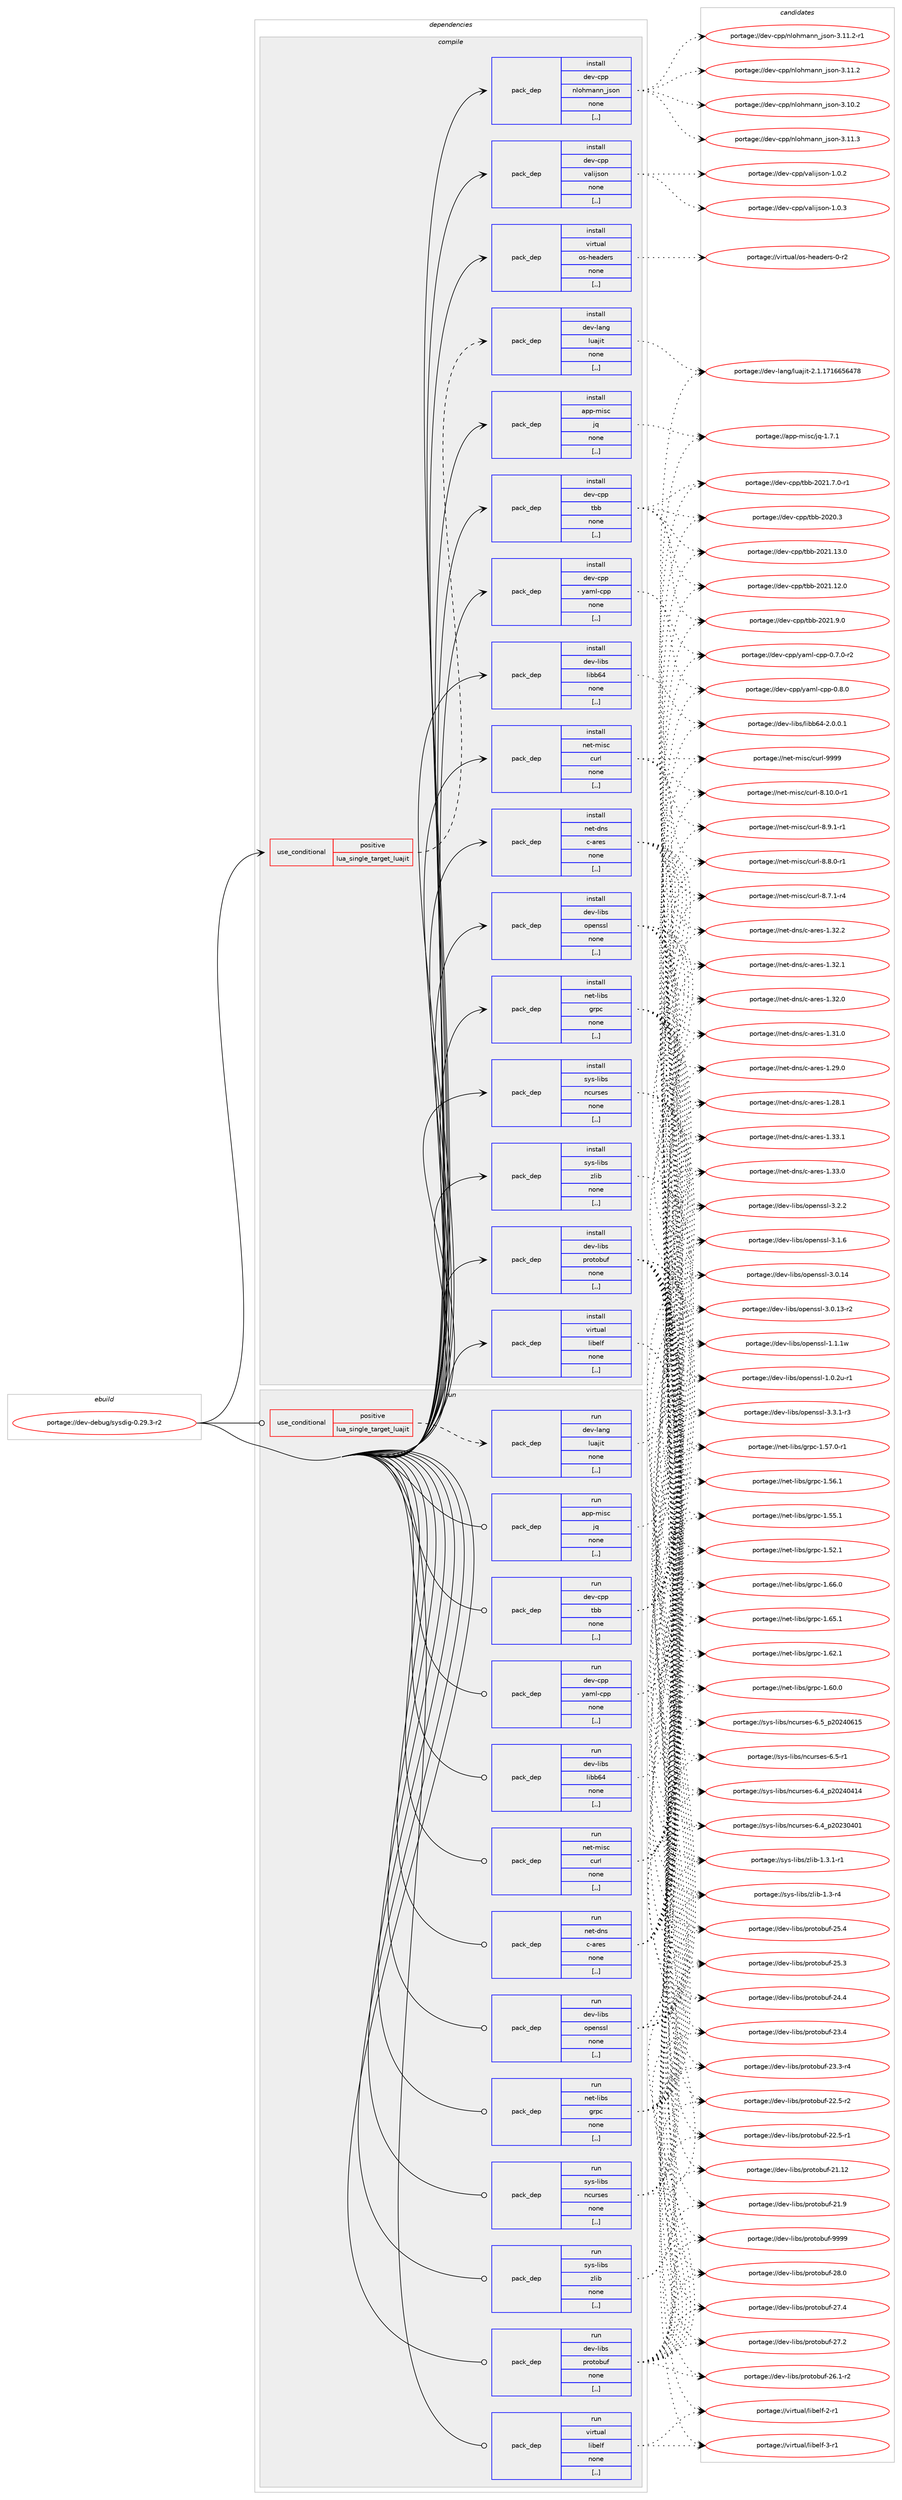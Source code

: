 digraph prolog {

# *************
# Graph options
# *************

newrank=true;
concentrate=true;
compound=true;
graph [rankdir=LR,fontname=Helvetica,fontsize=10,ranksep=1.5];#, ranksep=2.5, nodesep=0.2];
edge  [arrowhead=vee];
node  [fontname=Helvetica,fontsize=10];

# **********
# The ebuild
# **********

subgraph cluster_leftcol {
color=gray;
label=<<i>ebuild</i>>;
id [label="portage://dev-debug/sysdig-0.29.3-r2", color=red, width=4, href="../dev-debug/sysdig-0.29.3-r2.svg"];
}

# ****************
# The dependencies
# ****************

subgraph cluster_midcol {
color=gray;
label=<<i>dependencies</i>>;
subgraph cluster_compile {
fillcolor="#eeeeee";
style=filled;
label=<<i>compile</i>>;
subgraph cond149457 {
dependency566791 [label=<<TABLE BORDER="0" CELLBORDER="1" CELLSPACING="0" CELLPADDING="4"><TR><TD ROWSPAN="3" CELLPADDING="10">use_conditional</TD></TR><TR><TD>positive</TD></TR><TR><TD>lua_single_target_luajit</TD></TR></TABLE>>, shape=none, color=red];
subgraph pack412785 {
dependency566792 [label=<<TABLE BORDER="0" CELLBORDER="1" CELLSPACING="0" CELLPADDING="4" WIDTH="220"><TR><TD ROWSPAN="6" CELLPADDING="30">pack_dep</TD></TR><TR><TD WIDTH="110">install</TD></TR><TR><TD>dev-lang</TD></TR><TR><TD>luajit</TD></TR><TR><TD>none</TD></TR><TR><TD>[,,]</TD></TR></TABLE>>, shape=none, color=blue];
}
dependency566791:e -> dependency566792:w [weight=20,style="dashed",arrowhead="vee"];
}
id:e -> dependency566791:w [weight=20,style="solid",arrowhead="vee"];
subgraph pack412786 {
dependency566793 [label=<<TABLE BORDER="0" CELLBORDER="1" CELLSPACING="0" CELLPADDING="4" WIDTH="220"><TR><TD ROWSPAN="6" CELLPADDING="30">pack_dep</TD></TR><TR><TD WIDTH="110">install</TD></TR><TR><TD>app-misc</TD></TR><TR><TD>jq</TD></TR><TR><TD>none</TD></TR><TR><TD>[,,]</TD></TR></TABLE>>, shape=none, color=blue];
}
id:e -> dependency566793:w [weight=20,style="solid",arrowhead="vee"];
subgraph pack412787 {
dependency566794 [label=<<TABLE BORDER="0" CELLBORDER="1" CELLSPACING="0" CELLPADDING="4" WIDTH="220"><TR><TD ROWSPAN="6" CELLPADDING="30">pack_dep</TD></TR><TR><TD WIDTH="110">install</TD></TR><TR><TD>dev-cpp</TD></TR><TR><TD>nlohmann_json</TD></TR><TR><TD>none</TD></TR><TR><TD>[,,]</TD></TR></TABLE>>, shape=none, color=blue];
}
id:e -> dependency566794:w [weight=20,style="solid",arrowhead="vee"];
subgraph pack412788 {
dependency566795 [label=<<TABLE BORDER="0" CELLBORDER="1" CELLSPACING="0" CELLPADDING="4" WIDTH="220"><TR><TD ROWSPAN="6" CELLPADDING="30">pack_dep</TD></TR><TR><TD WIDTH="110">install</TD></TR><TR><TD>dev-cpp</TD></TR><TR><TD>tbb</TD></TR><TR><TD>none</TD></TR><TR><TD>[,,]</TD></TR></TABLE>>, shape=none, color=blue];
}
id:e -> dependency566795:w [weight=20,style="solid",arrowhead="vee"];
subgraph pack412789 {
dependency566796 [label=<<TABLE BORDER="0" CELLBORDER="1" CELLSPACING="0" CELLPADDING="4" WIDTH="220"><TR><TD ROWSPAN="6" CELLPADDING="30">pack_dep</TD></TR><TR><TD WIDTH="110">install</TD></TR><TR><TD>dev-cpp</TD></TR><TR><TD>valijson</TD></TR><TR><TD>none</TD></TR><TR><TD>[,,]</TD></TR></TABLE>>, shape=none, color=blue];
}
id:e -> dependency566796:w [weight=20,style="solid",arrowhead="vee"];
subgraph pack412790 {
dependency566797 [label=<<TABLE BORDER="0" CELLBORDER="1" CELLSPACING="0" CELLPADDING="4" WIDTH="220"><TR><TD ROWSPAN="6" CELLPADDING="30">pack_dep</TD></TR><TR><TD WIDTH="110">install</TD></TR><TR><TD>dev-cpp</TD></TR><TR><TD>yaml-cpp</TD></TR><TR><TD>none</TD></TR><TR><TD>[,,]</TD></TR></TABLE>>, shape=none, color=blue];
}
id:e -> dependency566797:w [weight=20,style="solid",arrowhead="vee"];
subgraph pack412791 {
dependency566798 [label=<<TABLE BORDER="0" CELLBORDER="1" CELLSPACING="0" CELLPADDING="4" WIDTH="220"><TR><TD ROWSPAN="6" CELLPADDING="30">pack_dep</TD></TR><TR><TD WIDTH="110">install</TD></TR><TR><TD>dev-libs</TD></TR><TR><TD>libb64</TD></TR><TR><TD>none</TD></TR><TR><TD>[,,]</TD></TR></TABLE>>, shape=none, color=blue];
}
id:e -> dependency566798:w [weight=20,style="solid",arrowhead="vee"];
subgraph pack412792 {
dependency566799 [label=<<TABLE BORDER="0" CELLBORDER="1" CELLSPACING="0" CELLPADDING="4" WIDTH="220"><TR><TD ROWSPAN="6" CELLPADDING="30">pack_dep</TD></TR><TR><TD WIDTH="110">install</TD></TR><TR><TD>dev-libs</TD></TR><TR><TD>openssl</TD></TR><TR><TD>none</TD></TR><TR><TD>[,,]</TD></TR></TABLE>>, shape=none, color=blue];
}
id:e -> dependency566799:w [weight=20,style="solid",arrowhead="vee"];
subgraph pack412793 {
dependency566800 [label=<<TABLE BORDER="0" CELLBORDER="1" CELLSPACING="0" CELLPADDING="4" WIDTH="220"><TR><TD ROWSPAN="6" CELLPADDING="30">pack_dep</TD></TR><TR><TD WIDTH="110">install</TD></TR><TR><TD>dev-libs</TD></TR><TR><TD>protobuf</TD></TR><TR><TD>none</TD></TR><TR><TD>[,,]</TD></TR></TABLE>>, shape=none, color=blue];
}
id:e -> dependency566800:w [weight=20,style="solid",arrowhead="vee"];
subgraph pack412794 {
dependency566801 [label=<<TABLE BORDER="0" CELLBORDER="1" CELLSPACING="0" CELLPADDING="4" WIDTH="220"><TR><TD ROWSPAN="6" CELLPADDING="30">pack_dep</TD></TR><TR><TD WIDTH="110">install</TD></TR><TR><TD>net-dns</TD></TR><TR><TD>c-ares</TD></TR><TR><TD>none</TD></TR><TR><TD>[,,]</TD></TR></TABLE>>, shape=none, color=blue];
}
id:e -> dependency566801:w [weight=20,style="solid",arrowhead="vee"];
subgraph pack412795 {
dependency566802 [label=<<TABLE BORDER="0" CELLBORDER="1" CELLSPACING="0" CELLPADDING="4" WIDTH="220"><TR><TD ROWSPAN="6" CELLPADDING="30">pack_dep</TD></TR><TR><TD WIDTH="110">install</TD></TR><TR><TD>net-libs</TD></TR><TR><TD>grpc</TD></TR><TR><TD>none</TD></TR><TR><TD>[,,]</TD></TR></TABLE>>, shape=none, color=blue];
}
id:e -> dependency566802:w [weight=20,style="solid",arrowhead="vee"];
subgraph pack412796 {
dependency566803 [label=<<TABLE BORDER="0" CELLBORDER="1" CELLSPACING="0" CELLPADDING="4" WIDTH="220"><TR><TD ROWSPAN="6" CELLPADDING="30">pack_dep</TD></TR><TR><TD WIDTH="110">install</TD></TR><TR><TD>net-misc</TD></TR><TR><TD>curl</TD></TR><TR><TD>none</TD></TR><TR><TD>[,,]</TD></TR></TABLE>>, shape=none, color=blue];
}
id:e -> dependency566803:w [weight=20,style="solid",arrowhead="vee"];
subgraph pack412797 {
dependency566804 [label=<<TABLE BORDER="0" CELLBORDER="1" CELLSPACING="0" CELLPADDING="4" WIDTH="220"><TR><TD ROWSPAN="6" CELLPADDING="30">pack_dep</TD></TR><TR><TD WIDTH="110">install</TD></TR><TR><TD>sys-libs</TD></TR><TR><TD>ncurses</TD></TR><TR><TD>none</TD></TR><TR><TD>[,,]</TD></TR></TABLE>>, shape=none, color=blue];
}
id:e -> dependency566804:w [weight=20,style="solid",arrowhead="vee"];
subgraph pack412798 {
dependency566805 [label=<<TABLE BORDER="0" CELLBORDER="1" CELLSPACING="0" CELLPADDING="4" WIDTH="220"><TR><TD ROWSPAN="6" CELLPADDING="30">pack_dep</TD></TR><TR><TD WIDTH="110">install</TD></TR><TR><TD>sys-libs</TD></TR><TR><TD>zlib</TD></TR><TR><TD>none</TD></TR><TR><TD>[,,]</TD></TR></TABLE>>, shape=none, color=blue];
}
id:e -> dependency566805:w [weight=20,style="solid",arrowhead="vee"];
subgraph pack412799 {
dependency566806 [label=<<TABLE BORDER="0" CELLBORDER="1" CELLSPACING="0" CELLPADDING="4" WIDTH="220"><TR><TD ROWSPAN="6" CELLPADDING="30">pack_dep</TD></TR><TR><TD WIDTH="110">install</TD></TR><TR><TD>virtual</TD></TR><TR><TD>libelf</TD></TR><TR><TD>none</TD></TR><TR><TD>[,,]</TD></TR></TABLE>>, shape=none, color=blue];
}
id:e -> dependency566806:w [weight=20,style="solid",arrowhead="vee"];
subgraph pack412800 {
dependency566807 [label=<<TABLE BORDER="0" CELLBORDER="1" CELLSPACING="0" CELLPADDING="4" WIDTH="220"><TR><TD ROWSPAN="6" CELLPADDING="30">pack_dep</TD></TR><TR><TD WIDTH="110">install</TD></TR><TR><TD>virtual</TD></TR><TR><TD>os-headers</TD></TR><TR><TD>none</TD></TR><TR><TD>[,,]</TD></TR></TABLE>>, shape=none, color=blue];
}
id:e -> dependency566807:w [weight=20,style="solid",arrowhead="vee"];
}
subgraph cluster_compileandrun {
fillcolor="#eeeeee";
style=filled;
label=<<i>compile and run</i>>;
}
subgraph cluster_run {
fillcolor="#eeeeee";
style=filled;
label=<<i>run</i>>;
subgraph cond149458 {
dependency566808 [label=<<TABLE BORDER="0" CELLBORDER="1" CELLSPACING="0" CELLPADDING="4"><TR><TD ROWSPAN="3" CELLPADDING="10">use_conditional</TD></TR><TR><TD>positive</TD></TR><TR><TD>lua_single_target_luajit</TD></TR></TABLE>>, shape=none, color=red];
subgraph pack412801 {
dependency566809 [label=<<TABLE BORDER="0" CELLBORDER="1" CELLSPACING="0" CELLPADDING="4" WIDTH="220"><TR><TD ROWSPAN="6" CELLPADDING="30">pack_dep</TD></TR><TR><TD WIDTH="110">run</TD></TR><TR><TD>dev-lang</TD></TR><TR><TD>luajit</TD></TR><TR><TD>none</TD></TR><TR><TD>[,,]</TD></TR></TABLE>>, shape=none, color=blue];
}
dependency566808:e -> dependency566809:w [weight=20,style="dashed",arrowhead="vee"];
}
id:e -> dependency566808:w [weight=20,style="solid",arrowhead="odot"];
subgraph pack412802 {
dependency566810 [label=<<TABLE BORDER="0" CELLBORDER="1" CELLSPACING="0" CELLPADDING="4" WIDTH="220"><TR><TD ROWSPAN="6" CELLPADDING="30">pack_dep</TD></TR><TR><TD WIDTH="110">run</TD></TR><TR><TD>app-misc</TD></TR><TR><TD>jq</TD></TR><TR><TD>none</TD></TR><TR><TD>[,,]</TD></TR></TABLE>>, shape=none, color=blue];
}
id:e -> dependency566810:w [weight=20,style="solid",arrowhead="odot"];
subgraph pack412803 {
dependency566811 [label=<<TABLE BORDER="0" CELLBORDER="1" CELLSPACING="0" CELLPADDING="4" WIDTH="220"><TR><TD ROWSPAN="6" CELLPADDING="30">pack_dep</TD></TR><TR><TD WIDTH="110">run</TD></TR><TR><TD>dev-cpp</TD></TR><TR><TD>tbb</TD></TR><TR><TD>none</TD></TR><TR><TD>[,,]</TD></TR></TABLE>>, shape=none, color=blue];
}
id:e -> dependency566811:w [weight=20,style="solid",arrowhead="odot"];
subgraph pack412804 {
dependency566812 [label=<<TABLE BORDER="0" CELLBORDER="1" CELLSPACING="0" CELLPADDING="4" WIDTH="220"><TR><TD ROWSPAN="6" CELLPADDING="30">pack_dep</TD></TR><TR><TD WIDTH="110">run</TD></TR><TR><TD>dev-cpp</TD></TR><TR><TD>yaml-cpp</TD></TR><TR><TD>none</TD></TR><TR><TD>[,,]</TD></TR></TABLE>>, shape=none, color=blue];
}
id:e -> dependency566812:w [weight=20,style="solid",arrowhead="odot"];
subgraph pack412805 {
dependency566813 [label=<<TABLE BORDER="0" CELLBORDER="1" CELLSPACING="0" CELLPADDING="4" WIDTH="220"><TR><TD ROWSPAN="6" CELLPADDING="30">pack_dep</TD></TR><TR><TD WIDTH="110">run</TD></TR><TR><TD>dev-libs</TD></TR><TR><TD>libb64</TD></TR><TR><TD>none</TD></TR><TR><TD>[,,]</TD></TR></TABLE>>, shape=none, color=blue];
}
id:e -> dependency566813:w [weight=20,style="solid",arrowhead="odot"];
subgraph pack412806 {
dependency566814 [label=<<TABLE BORDER="0" CELLBORDER="1" CELLSPACING="0" CELLPADDING="4" WIDTH="220"><TR><TD ROWSPAN="6" CELLPADDING="30">pack_dep</TD></TR><TR><TD WIDTH="110">run</TD></TR><TR><TD>dev-libs</TD></TR><TR><TD>openssl</TD></TR><TR><TD>none</TD></TR><TR><TD>[,,]</TD></TR></TABLE>>, shape=none, color=blue];
}
id:e -> dependency566814:w [weight=20,style="solid",arrowhead="odot"];
subgraph pack412807 {
dependency566815 [label=<<TABLE BORDER="0" CELLBORDER="1" CELLSPACING="0" CELLPADDING="4" WIDTH="220"><TR><TD ROWSPAN="6" CELLPADDING="30">pack_dep</TD></TR><TR><TD WIDTH="110">run</TD></TR><TR><TD>dev-libs</TD></TR><TR><TD>protobuf</TD></TR><TR><TD>none</TD></TR><TR><TD>[,,]</TD></TR></TABLE>>, shape=none, color=blue];
}
id:e -> dependency566815:w [weight=20,style="solid",arrowhead="odot"];
subgraph pack412808 {
dependency566816 [label=<<TABLE BORDER="0" CELLBORDER="1" CELLSPACING="0" CELLPADDING="4" WIDTH="220"><TR><TD ROWSPAN="6" CELLPADDING="30">pack_dep</TD></TR><TR><TD WIDTH="110">run</TD></TR><TR><TD>net-dns</TD></TR><TR><TD>c-ares</TD></TR><TR><TD>none</TD></TR><TR><TD>[,,]</TD></TR></TABLE>>, shape=none, color=blue];
}
id:e -> dependency566816:w [weight=20,style="solid",arrowhead="odot"];
subgraph pack412809 {
dependency566817 [label=<<TABLE BORDER="0" CELLBORDER="1" CELLSPACING="0" CELLPADDING="4" WIDTH="220"><TR><TD ROWSPAN="6" CELLPADDING="30">pack_dep</TD></TR><TR><TD WIDTH="110">run</TD></TR><TR><TD>net-libs</TD></TR><TR><TD>grpc</TD></TR><TR><TD>none</TD></TR><TR><TD>[,,]</TD></TR></TABLE>>, shape=none, color=blue];
}
id:e -> dependency566817:w [weight=20,style="solid",arrowhead="odot"];
subgraph pack412810 {
dependency566818 [label=<<TABLE BORDER="0" CELLBORDER="1" CELLSPACING="0" CELLPADDING="4" WIDTH="220"><TR><TD ROWSPAN="6" CELLPADDING="30">pack_dep</TD></TR><TR><TD WIDTH="110">run</TD></TR><TR><TD>net-misc</TD></TR><TR><TD>curl</TD></TR><TR><TD>none</TD></TR><TR><TD>[,,]</TD></TR></TABLE>>, shape=none, color=blue];
}
id:e -> dependency566818:w [weight=20,style="solid",arrowhead="odot"];
subgraph pack412811 {
dependency566819 [label=<<TABLE BORDER="0" CELLBORDER="1" CELLSPACING="0" CELLPADDING="4" WIDTH="220"><TR><TD ROWSPAN="6" CELLPADDING="30">pack_dep</TD></TR><TR><TD WIDTH="110">run</TD></TR><TR><TD>sys-libs</TD></TR><TR><TD>ncurses</TD></TR><TR><TD>none</TD></TR><TR><TD>[,,]</TD></TR></TABLE>>, shape=none, color=blue];
}
id:e -> dependency566819:w [weight=20,style="solid",arrowhead="odot"];
subgraph pack412812 {
dependency566820 [label=<<TABLE BORDER="0" CELLBORDER="1" CELLSPACING="0" CELLPADDING="4" WIDTH="220"><TR><TD ROWSPAN="6" CELLPADDING="30">pack_dep</TD></TR><TR><TD WIDTH="110">run</TD></TR><TR><TD>sys-libs</TD></TR><TR><TD>zlib</TD></TR><TR><TD>none</TD></TR><TR><TD>[,,]</TD></TR></TABLE>>, shape=none, color=blue];
}
id:e -> dependency566820:w [weight=20,style="solid",arrowhead="odot"];
subgraph pack412813 {
dependency566821 [label=<<TABLE BORDER="0" CELLBORDER="1" CELLSPACING="0" CELLPADDING="4" WIDTH="220"><TR><TD ROWSPAN="6" CELLPADDING="30">pack_dep</TD></TR><TR><TD WIDTH="110">run</TD></TR><TR><TD>virtual</TD></TR><TR><TD>libelf</TD></TR><TR><TD>none</TD></TR><TR><TD>[,,]</TD></TR></TABLE>>, shape=none, color=blue];
}
id:e -> dependency566821:w [weight=20,style="solid",arrowhead="odot"];
}
}

# **************
# The candidates
# **************

subgraph cluster_choices {
rank=same;
color=gray;
label=<<i>candidates</i>>;

subgraph choice412785 {
color=black;
nodesep=1;
choice10010111845108971101034710811797106105116455046494649554954545354525556 [label="portage://dev-lang/luajit-2.1.1716656478", color=red, width=4,href="../dev-lang/luajit-2.1.1716656478.svg"];
dependency566792:e -> choice10010111845108971101034710811797106105116455046494649554954545354525556:w [style=dotted,weight="100"];
}
subgraph choice412786 {
color=black;
nodesep=1;
choice97112112451091051159947106113454946554649 [label="portage://app-misc/jq-1.7.1", color=red, width=4,href="../app-misc/jq-1.7.1.svg"];
dependency566793:e -> choice97112112451091051159947106113454946554649:w [style=dotted,weight="100"];
}
subgraph choice412787 {
color=black;
nodesep=1;
choice100101118459911211247110108111104109971101109510611511111045514649494651 [label="portage://dev-cpp/nlohmann_json-3.11.3", color=red, width=4,href="../dev-cpp/nlohmann_json-3.11.3.svg"];
choice1001011184599112112471101081111041099711011095106115111110455146494946504511449 [label="portage://dev-cpp/nlohmann_json-3.11.2-r1", color=red, width=4,href="../dev-cpp/nlohmann_json-3.11.2-r1.svg"];
choice100101118459911211247110108111104109971101109510611511111045514649494650 [label="portage://dev-cpp/nlohmann_json-3.11.2", color=red, width=4,href="../dev-cpp/nlohmann_json-3.11.2.svg"];
choice100101118459911211247110108111104109971101109510611511111045514649484650 [label="portage://dev-cpp/nlohmann_json-3.10.2", color=red, width=4,href="../dev-cpp/nlohmann_json-3.10.2.svg"];
dependency566794:e -> choice100101118459911211247110108111104109971101109510611511111045514649494651:w [style=dotted,weight="100"];
dependency566794:e -> choice1001011184599112112471101081111041099711011095106115111110455146494946504511449:w [style=dotted,weight="100"];
dependency566794:e -> choice100101118459911211247110108111104109971101109510611511111045514649494650:w [style=dotted,weight="100"];
dependency566794:e -> choice100101118459911211247110108111104109971101109510611511111045514649484650:w [style=dotted,weight="100"];
}
subgraph choice412788 {
color=black;
nodesep=1;
choice100101118459911211247116989845504850494649514648 [label="portage://dev-cpp/tbb-2021.13.0", color=red, width=4,href="../dev-cpp/tbb-2021.13.0.svg"];
choice100101118459911211247116989845504850494649504648 [label="portage://dev-cpp/tbb-2021.12.0", color=red, width=4,href="../dev-cpp/tbb-2021.12.0.svg"];
choice1001011184599112112471169898455048504946574648 [label="portage://dev-cpp/tbb-2021.9.0", color=red, width=4,href="../dev-cpp/tbb-2021.9.0.svg"];
choice10010111845991121124711698984550485049465546484511449 [label="portage://dev-cpp/tbb-2021.7.0-r1", color=red, width=4,href="../dev-cpp/tbb-2021.7.0-r1.svg"];
choice100101118459911211247116989845504850484651 [label="portage://dev-cpp/tbb-2020.3", color=red, width=4,href="../dev-cpp/tbb-2020.3.svg"];
dependency566795:e -> choice100101118459911211247116989845504850494649514648:w [style=dotted,weight="100"];
dependency566795:e -> choice100101118459911211247116989845504850494649504648:w [style=dotted,weight="100"];
dependency566795:e -> choice1001011184599112112471169898455048504946574648:w [style=dotted,weight="100"];
dependency566795:e -> choice10010111845991121124711698984550485049465546484511449:w [style=dotted,weight="100"];
dependency566795:e -> choice100101118459911211247116989845504850484651:w [style=dotted,weight="100"];
}
subgraph choice412789 {
color=black;
nodesep=1;
choice10010111845991121124711897108105106115111110454946484651 [label="portage://dev-cpp/valijson-1.0.3", color=red, width=4,href="../dev-cpp/valijson-1.0.3.svg"];
choice10010111845991121124711897108105106115111110454946484650 [label="portage://dev-cpp/valijson-1.0.2", color=red, width=4,href="../dev-cpp/valijson-1.0.2.svg"];
dependency566796:e -> choice10010111845991121124711897108105106115111110454946484651:w [style=dotted,weight="100"];
dependency566796:e -> choice10010111845991121124711897108105106115111110454946484650:w [style=dotted,weight="100"];
}
subgraph choice412790 {
color=black;
nodesep=1;
choice100101118459911211247121971091084599112112454846564648 [label="portage://dev-cpp/yaml-cpp-0.8.0", color=red, width=4,href="../dev-cpp/yaml-cpp-0.8.0.svg"];
choice1001011184599112112471219710910845991121124548465546484511450 [label="portage://dev-cpp/yaml-cpp-0.7.0-r2", color=red, width=4,href="../dev-cpp/yaml-cpp-0.7.0-r2.svg"];
dependency566797:e -> choice100101118459911211247121971091084599112112454846564648:w [style=dotted,weight="100"];
dependency566797:e -> choice1001011184599112112471219710910845991121124548465546484511450:w [style=dotted,weight="100"];
}
subgraph choice412791 {
color=black;
nodesep=1;
choice100101118451081059811547108105989854524550464846484649 [label="portage://dev-libs/libb64-2.0.0.1", color=red, width=4,href="../dev-libs/libb64-2.0.0.1.svg"];
dependency566798:e -> choice100101118451081059811547108105989854524550464846484649:w [style=dotted,weight="100"];
}
subgraph choice412792 {
color=black;
nodesep=1;
choice1001011184510810598115471111121011101151151084551465146494511451 [label="portage://dev-libs/openssl-3.3.1-r3", color=red, width=4,href="../dev-libs/openssl-3.3.1-r3.svg"];
choice100101118451081059811547111112101110115115108455146504650 [label="portage://dev-libs/openssl-3.2.2", color=red, width=4,href="../dev-libs/openssl-3.2.2.svg"];
choice100101118451081059811547111112101110115115108455146494654 [label="portage://dev-libs/openssl-3.1.6", color=red, width=4,href="../dev-libs/openssl-3.1.6.svg"];
choice10010111845108105981154711111210111011511510845514648464952 [label="portage://dev-libs/openssl-3.0.14", color=red, width=4,href="../dev-libs/openssl-3.0.14.svg"];
choice100101118451081059811547111112101110115115108455146484649514511450 [label="portage://dev-libs/openssl-3.0.13-r2", color=red, width=4,href="../dev-libs/openssl-3.0.13-r2.svg"];
choice100101118451081059811547111112101110115115108454946494649119 [label="portage://dev-libs/openssl-1.1.1w", color=red, width=4,href="../dev-libs/openssl-1.1.1w.svg"];
choice1001011184510810598115471111121011101151151084549464846501174511449 [label="portage://dev-libs/openssl-1.0.2u-r1", color=red, width=4,href="../dev-libs/openssl-1.0.2u-r1.svg"];
dependency566799:e -> choice1001011184510810598115471111121011101151151084551465146494511451:w [style=dotted,weight="100"];
dependency566799:e -> choice100101118451081059811547111112101110115115108455146504650:w [style=dotted,weight="100"];
dependency566799:e -> choice100101118451081059811547111112101110115115108455146494654:w [style=dotted,weight="100"];
dependency566799:e -> choice10010111845108105981154711111210111011511510845514648464952:w [style=dotted,weight="100"];
dependency566799:e -> choice100101118451081059811547111112101110115115108455146484649514511450:w [style=dotted,weight="100"];
dependency566799:e -> choice100101118451081059811547111112101110115115108454946494649119:w [style=dotted,weight="100"];
dependency566799:e -> choice1001011184510810598115471111121011101151151084549464846501174511449:w [style=dotted,weight="100"];
}
subgraph choice412793 {
color=black;
nodesep=1;
choice100101118451081059811547112114111116111981171024557575757 [label="portage://dev-libs/protobuf-9999", color=red, width=4,href="../dev-libs/protobuf-9999.svg"];
choice100101118451081059811547112114111116111981171024550564648 [label="portage://dev-libs/protobuf-28.0", color=red, width=4,href="../dev-libs/protobuf-28.0.svg"];
choice100101118451081059811547112114111116111981171024550554652 [label="portage://dev-libs/protobuf-27.4", color=red, width=4,href="../dev-libs/protobuf-27.4.svg"];
choice100101118451081059811547112114111116111981171024550554650 [label="portage://dev-libs/protobuf-27.2", color=red, width=4,href="../dev-libs/protobuf-27.2.svg"];
choice1001011184510810598115471121141111161119811710245505446494511450 [label="portage://dev-libs/protobuf-26.1-r2", color=red, width=4,href="../dev-libs/protobuf-26.1-r2.svg"];
choice100101118451081059811547112114111116111981171024550534652 [label="portage://dev-libs/protobuf-25.4", color=red, width=4,href="../dev-libs/protobuf-25.4.svg"];
choice100101118451081059811547112114111116111981171024550534651 [label="portage://dev-libs/protobuf-25.3", color=red, width=4,href="../dev-libs/protobuf-25.3.svg"];
choice100101118451081059811547112114111116111981171024550524652 [label="portage://dev-libs/protobuf-24.4", color=red, width=4,href="../dev-libs/protobuf-24.4.svg"];
choice100101118451081059811547112114111116111981171024550514652 [label="portage://dev-libs/protobuf-23.4", color=red, width=4,href="../dev-libs/protobuf-23.4.svg"];
choice1001011184510810598115471121141111161119811710245505146514511452 [label="portage://dev-libs/protobuf-23.3-r4", color=red, width=4,href="../dev-libs/protobuf-23.3-r4.svg"];
choice1001011184510810598115471121141111161119811710245505046534511450 [label="portage://dev-libs/protobuf-22.5-r2", color=red, width=4,href="../dev-libs/protobuf-22.5-r2.svg"];
choice1001011184510810598115471121141111161119811710245505046534511449 [label="portage://dev-libs/protobuf-22.5-r1", color=red, width=4,href="../dev-libs/protobuf-22.5-r1.svg"];
choice10010111845108105981154711211411111611198117102455049464950 [label="portage://dev-libs/protobuf-21.12", color=red, width=4,href="../dev-libs/protobuf-21.12.svg"];
choice100101118451081059811547112114111116111981171024550494657 [label="portage://dev-libs/protobuf-21.9", color=red, width=4,href="../dev-libs/protobuf-21.9.svg"];
dependency566800:e -> choice100101118451081059811547112114111116111981171024557575757:w [style=dotted,weight="100"];
dependency566800:e -> choice100101118451081059811547112114111116111981171024550564648:w [style=dotted,weight="100"];
dependency566800:e -> choice100101118451081059811547112114111116111981171024550554652:w [style=dotted,weight="100"];
dependency566800:e -> choice100101118451081059811547112114111116111981171024550554650:w [style=dotted,weight="100"];
dependency566800:e -> choice1001011184510810598115471121141111161119811710245505446494511450:w [style=dotted,weight="100"];
dependency566800:e -> choice100101118451081059811547112114111116111981171024550534652:w [style=dotted,weight="100"];
dependency566800:e -> choice100101118451081059811547112114111116111981171024550534651:w [style=dotted,weight="100"];
dependency566800:e -> choice100101118451081059811547112114111116111981171024550524652:w [style=dotted,weight="100"];
dependency566800:e -> choice100101118451081059811547112114111116111981171024550514652:w [style=dotted,weight="100"];
dependency566800:e -> choice1001011184510810598115471121141111161119811710245505146514511452:w [style=dotted,weight="100"];
dependency566800:e -> choice1001011184510810598115471121141111161119811710245505046534511450:w [style=dotted,weight="100"];
dependency566800:e -> choice1001011184510810598115471121141111161119811710245505046534511449:w [style=dotted,weight="100"];
dependency566800:e -> choice10010111845108105981154711211411111611198117102455049464950:w [style=dotted,weight="100"];
dependency566800:e -> choice100101118451081059811547112114111116111981171024550494657:w [style=dotted,weight="100"];
}
subgraph choice412794 {
color=black;
nodesep=1;
choice110101116451001101154799459711410111545494651514649 [label="portage://net-dns/c-ares-1.33.1", color=red, width=4,href="../net-dns/c-ares-1.33.1.svg"];
choice110101116451001101154799459711410111545494651514648 [label="portage://net-dns/c-ares-1.33.0", color=red, width=4,href="../net-dns/c-ares-1.33.0.svg"];
choice110101116451001101154799459711410111545494651504650 [label="portage://net-dns/c-ares-1.32.2", color=red, width=4,href="../net-dns/c-ares-1.32.2.svg"];
choice110101116451001101154799459711410111545494651504649 [label="portage://net-dns/c-ares-1.32.1", color=red, width=4,href="../net-dns/c-ares-1.32.1.svg"];
choice110101116451001101154799459711410111545494651504648 [label="portage://net-dns/c-ares-1.32.0", color=red, width=4,href="../net-dns/c-ares-1.32.0.svg"];
choice110101116451001101154799459711410111545494651494648 [label="portage://net-dns/c-ares-1.31.0", color=red, width=4,href="../net-dns/c-ares-1.31.0.svg"];
choice110101116451001101154799459711410111545494650574648 [label="portage://net-dns/c-ares-1.29.0", color=red, width=4,href="../net-dns/c-ares-1.29.0.svg"];
choice110101116451001101154799459711410111545494650564649 [label="portage://net-dns/c-ares-1.28.1", color=red, width=4,href="../net-dns/c-ares-1.28.1.svg"];
dependency566801:e -> choice110101116451001101154799459711410111545494651514649:w [style=dotted,weight="100"];
dependency566801:e -> choice110101116451001101154799459711410111545494651514648:w [style=dotted,weight="100"];
dependency566801:e -> choice110101116451001101154799459711410111545494651504650:w [style=dotted,weight="100"];
dependency566801:e -> choice110101116451001101154799459711410111545494651504649:w [style=dotted,weight="100"];
dependency566801:e -> choice110101116451001101154799459711410111545494651504648:w [style=dotted,weight="100"];
dependency566801:e -> choice110101116451001101154799459711410111545494651494648:w [style=dotted,weight="100"];
dependency566801:e -> choice110101116451001101154799459711410111545494650574648:w [style=dotted,weight="100"];
dependency566801:e -> choice110101116451001101154799459711410111545494650564649:w [style=dotted,weight="100"];
}
subgraph choice412795 {
color=black;
nodesep=1;
choice1101011164510810598115471031141129945494654544648 [label="portage://net-libs/grpc-1.66.0", color=red, width=4,href="../net-libs/grpc-1.66.0.svg"];
choice1101011164510810598115471031141129945494654534649 [label="portage://net-libs/grpc-1.65.1", color=red, width=4,href="../net-libs/grpc-1.65.1.svg"];
choice1101011164510810598115471031141129945494654504649 [label="portage://net-libs/grpc-1.62.1", color=red, width=4,href="../net-libs/grpc-1.62.1.svg"];
choice1101011164510810598115471031141129945494654484648 [label="portage://net-libs/grpc-1.60.0", color=red, width=4,href="../net-libs/grpc-1.60.0.svg"];
choice11010111645108105981154710311411299454946535546484511449 [label="portage://net-libs/grpc-1.57.0-r1", color=red, width=4,href="../net-libs/grpc-1.57.0-r1.svg"];
choice1101011164510810598115471031141129945494653544649 [label="portage://net-libs/grpc-1.56.1", color=red, width=4,href="../net-libs/grpc-1.56.1.svg"];
choice1101011164510810598115471031141129945494653534649 [label="portage://net-libs/grpc-1.55.1", color=red, width=4,href="../net-libs/grpc-1.55.1.svg"];
choice1101011164510810598115471031141129945494653504649 [label="portage://net-libs/grpc-1.52.1", color=red, width=4,href="../net-libs/grpc-1.52.1.svg"];
dependency566802:e -> choice1101011164510810598115471031141129945494654544648:w [style=dotted,weight="100"];
dependency566802:e -> choice1101011164510810598115471031141129945494654534649:w [style=dotted,weight="100"];
dependency566802:e -> choice1101011164510810598115471031141129945494654504649:w [style=dotted,weight="100"];
dependency566802:e -> choice1101011164510810598115471031141129945494654484648:w [style=dotted,weight="100"];
dependency566802:e -> choice11010111645108105981154710311411299454946535546484511449:w [style=dotted,weight="100"];
dependency566802:e -> choice1101011164510810598115471031141129945494653544649:w [style=dotted,weight="100"];
dependency566802:e -> choice1101011164510810598115471031141129945494653534649:w [style=dotted,weight="100"];
dependency566802:e -> choice1101011164510810598115471031141129945494653504649:w [style=dotted,weight="100"];
}
subgraph choice412796 {
color=black;
nodesep=1;
choice110101116451091051159947991171141084557575757 [label="portage://net-misc/curl-9999", color=red, width=4,href="../net-misc/curl-9999.svg"];
choice11010111645109105115994799117114108455646494846484511449 [label="portage://net-misc/curl-8.10.0-r1", color=red, width=4,href="../net-misc/curl-8.10.0-r1.svg"];
choice110101116451091051159947991171141084556465746494511449 [label="portage://net-misc/curl-8.9.1-r1", color=red, width=4,href="../net-misc/curl-8.9.1-r1.svg"];
choice110101116451091051159947991171141084556465646484511449 [label="portage://net-misc/curl-8.8.0-r1", color=red, width=4,href="../net-misc/curl-8.8.0-r1.svg"];
choice110101116451091051159947991171141084556465546494511452 [label="portage://net-misc/curl-8.7.1-r4", color=red, width=4,href="../net-misc/curl-8.7.1-r4.svg"];
dependency566803:e -> choice110101116451091051159947991171141084557575757:w [style=dotted,weight="100"];
dependency566803:e -> choice11010111645109105115994799117114108455646494846484511449:w [style=dotted,weight="100"];
dependency566803:e -> choice110101116451091051159947991171141084556465746494511449:w [style=dotted,weight="100"];
dependency566803:e -> choice110101116451091051159947991171141084556465646484511449:w [style=dotted,weight="100"];
dependency566803:e -> choice110101116451091051159947991171141084556465546494511452:w [style=dotted,weight="100"];
}
subgraph choice412797 {
color=black;
nodesep=1;
choice1151211154510810598115471109911711411510111545544653951125048505248544953 [label="portage://sys-libs/ncurses-6.5_p20240615", color=red, width=4,href="../sys-libs/ncurses-6.5_p20240615.svg"];
choice11512111545108105981154711099117114115101115455446534511449 [label="portage://sys-libs/ncurses-6.5-r1", color=red, width=4,href="../sys-libs/ncurses-6.5-r1.svg"];
choice1151211154510810598115471109911711411510111545544652951125048505248524952 [label="portage://sys-libs/ncurses-6.4_p20240414", color=red, width=4,href="../sys-libs/ncurses-6.4_p20240414.svg"];
choice1151211154510810598115471109911711411510111545544652951125048505148524849 [label="portage://sys-libs/ncurses-6.4_p20230401", color=red, width=4,href="../sys-libs/ncurses-6.4_p20230401.svg"];
dependency566804:e -> choice1151211154510810598115471109911711411510111545544653951125048505248544953:w [style=dotted,weight="100"];
dependency566804:e -> choice11512111545108105981154711099117114115101115455446534511449:w [style=dotted,weight="100"];
dependency566804:e -> choice1151211154510810598115471109911711411510111545544652951125048505248524952:w [style=dotted,weight="100"];
dependency566804:e -> choice1151211154510810598115471109911711411510111545544652951125048505148524849:w [style=dotted,weight="100"];
}
subgraph choice412798 {
color=black;
nodesep=1;
choice115121115451081059811547122108105984549465146494511449 [label="portage://sys-libs/zlib-1.3.1-r1", color=red, width=4,href="../sys-libs/zlib-1.3.1-r1.svg"];
choice11512111545108105981154712210810598454946514511452 [label="portage://sys-libs/zlib-1.3-r4", color=red, width=4,href="../sys-libs/zlib-1.3-r4.svg"];
dependency566805:e -> choice115121115451081059811547122108105984549465146494511449:w [style=dotted,weight="100"];
dependency566805:e -> choice11512111545108105981154712210810598454946514511452:w [style=dotted,weight="100"];
}
subgraph choice412799 {
color=black;
nodesep=1;
choice11810511411611797108471081059810110810245514511449 [label="portage://virtual/libelf-3-r1", color=red, width=4,href="../virtual/libelf-3-r1.svg"];
choice11810511411611797108471081059810110810245504511449 [label="portage://virtual/libelf-2-r1", color=red, width=4,href="../virtual/libelf-2-r1.svg"];
dependency566806:e -> choice11810511411611797108471081059810110810245514511449:w [style=dotted,weight="100"];
dependency566806:e -> choice11810511411611797108471081059810110810245504511449:w [style=dotted,weight="100"];
}
subgraph choice412800 {
color=black;
nodesep=1;
choice1181051141161179710847111115451041019710010111411545484511450 [label="portage://virtual/os-headers-0-r2", color=red, width=4,href="../virtual/os-headers-0-r2.svg"];
dependency566807:e -> choice1181051141161179710847111115451041019710010111411545484511450:w [style=dotted,weight="100"];
}
subgraph choice412801 {
color=black;
nodesep=1;
choice10010111845108971101034710811797106105116455046494649554954545354525556 [label="portage://dev-lang/luajit-2.1.1716656478", color=red, width=4,href="../dev-lang/luajit-2.1.1716656478.svg"];
dependency566809:e -> choice10010111845108971101034710811797106105116455046494649554954545354525556:w [style=dotted,weight="100"];
}
subgraph choice412802 {
color=black;
nodesep=1;
choice97112112451091051159947106113454946554649 [label="portage://app-misc/jq-1.7.1", color=red, width=4,href="../app-misc/jq-1.7.1.svg"];
dependency566810:e -> choice97112112451091051159947106113454946554649:w [style=dotted,weight="100"];
}
subgraph choice412803 {
color=black;
nodesep=1;
choice100101118459911211247116989845504850494649514648 [label="portage://dev-cpp/tbb-2021.13.0", color=red, width=4,href="../dev-cpp/tbb-2021.13.0.svg"];
choice100101118459911211247116989845504850494649504648 [label="portage://dev-cpp/tbb-2021.12.0", color=red, width=4,href="../dev-cpp/tbb-2021.12.0.svg"];
choice1001011184599112112471169898455048504946574648 [label="portage://dev-cpp/tbb-2021.9.0", color=red, width=4,href="../dev-cpp/tbb-2021.9.0.svg"];
choice10010111845991121124711698984550485049465546484511449 [label="portage://dev-cpp/tbb-2021.7.0-r1", color=red, width=4,href="../dev-cpp/tbb-2021.7.0-r1.svg"];
choice100101118459911211247116989845504850484651 [label="portage://dev-cpp/tbb-2020.3", color=red, width=4,href="../dev-cpp/tbb-2020.3.svg"];
dependency566811:e -> choice100101118459911211247116989845504850494649514648:w [style=dotted,weight="100"];
dependency566811:e -> choice100101118459911211247116989845504850494649504648:w [style=dotted,weight="100"];
dependency566811:e -> choice1001011184599112112471169898455048504946574648:w [style=dotted,weight="100"];
dependency566811:e -> choice10010111845991121124711698984550485049465546484511449:w [style=dotted,weight="100"];
dependency566811:e -> choice100101118459911211247116989845504850484651:w [style=dotted,weight="100"];
}
subgraph choice412804 {
color=black;
nodesep=1;
choice100101118459911211247121971091084599112112454846564648 [label="portage://dev-cpp/yaml-cpp-0.8.0", color=red, width=4,href="../dev-cpp/yaml-cpp-0.8.0.svg"];
choice1001011184599112112471219710910845991121124548465546484511450 [label="portage://dev-cpp/yaml-cpp-0.7.0-r2", color=red, width=4,href="../dev-cpp/yaml-cpp-0.7.0-r2.svg"];
dependency566812:e -> choice100101118459911211247121971091084599112112454846564648:w [style=dotted,weight="100"];
dependency566812:e -> choice1001011184599112112471219710910845991121124548465546484511450:w [style=dotted,weight="100"];
}
subgraph choice412805 {
color=black;
nodesep=1;
choice100101118451081059811547108105989854524550464846484649 [label="portage://dev-libs/libb64-2.0.0.1", color=red, width=4,href="../dev-libs/libb64-2.0.0.1.svg"];
dependency566813:e -> choice100101118451081059811547108105989854524550464846484649:w [style=dotted,weight="100"];
}
subgraph choice412806 {
color=black;
nodesep=1;
choice1001011184510810598115471111121011101151151084551465146494511451 [label="portage://dev-libs/openssl-3.3.1-r3", color=red, width=4,href="../dev-libs/openssl-3.3.1-r3.svg"];
choice100101118451081059811547111112101110115115108455146504650 [label="portage://dev-libs/openssl-3.2.2", color=red, width=4,href="../dev-libs/openssl-3.2.2.svg"];
choice100101118451081059811547111112101110115115108455146494654 [label="portage://dev-libs/openssl-3.1.6", color=red, width=4,href="../dev-libs/openssl-3.1.6.svg"];
choice10010111845108105981154711111210111011511510845514648464952 [label="portage://dev-libs/openssl-3.0.14", color=red, width=4,href="../dev-libs/openssl-3.0.14.svg"];
choice100101118451081059811547111112101110115115108455146484649514511450 [label="portage://dev-libs/openssl-3.0.13-r2", color=red, width=4,href="../dev-libs/openssl-3.0.13-r2.svg"];
choice100101118451081059811547111112101110115115108454946494649119 [label="portage://dev-libs/openssl-1.1.1w", color=red, width=4,href="../dev-libs/openssl-1.1.1w.svg"];
choice1001011184510810598115471111121011101151151084549464846501174511449 [label="portage://dev-libs/openssl-1.0.2u-r1", color=red, width=4,href="../dev-libs/openssl-1.0.2u-r1.svg"];
dependency566814:e -> choice1001011184510810598115471111121011101151151084551465146494511451:w [style=dotted,weight="100"];
dependency566814:e -> choice100101118451081059811547111112101110115115108455146504650:w [style=dotted,weight="100"];
dependency566814:e -> choice100101118451081059811547111112101110115115108455146494654:w [style=dotted,weight="100"];
dependency566814:e -> choice10010111845108105981154711111210111011511510845514648464952:w [style=dotted,weight="100"];
dependency566814:e -> choice100101118451081059811547111112101110115115108455146484649514511450:w [style=dotted,weight="100"];
dependency566814:e -> choice100101118451081059811547111112101110115115108454946494649119:w [style=dotted,weight="100"];
dependency566814:e -> choice1001011184510810598115471111121011101151151084549464846501174511449:w [style=dotted,weight="100"];
}
subgraph choice412807 {
color=black;
nodesep=1;
choice100101118451081059811547112114111116111981171024557575757 [label="portage://dev-libs/protobuf-9999", color=red, width=4,href="../dev-libs/protobuf-9999.svg"];
choice100101118451081059811547112114111116111981171024550564648 [label="portage://dev-libs/protobuf-28.0", color=red, width=4,href="../dev-libs/protobuf-28.0.svg"];
choice100101118451081059811547112114111116111981171024550554652 [label="portage://dev-libs/protobuf-27.4", color=red, width=4,href="../dev-libs/protobuf-27.4.svg"];
choice100101118451081059811547112114111116111981171024550554650 [label="portage://dev-libs/protobuf-27.2", color=red, width=4,href="../dev-libs/protobuf-27.2.svg"];
choice1001011184510810598115471121141111161119811710245505446494511450 [label="portage://dev-libs/protobuf-26.1-r2", color=red, width=4,href="../dev-libs/protobuf-26.1-r2.svg"];
choice100101118451081059811547112114111116111981171024550534652 [label="portage://dev-libs/protobuf-25.4", color=red, width=4,href="../dev-libs/protobuf-25.4.svg"];
choice100101118451081059811547112114111116111981171024550534651 [label="portage://dev-libs/protobuf-25.3", color=red, width=4,href="../dev-libs/protobuf-25.3.svg"];
choice100101118451081059811547112114111116111981171024550524652 [label="portage://dev-libs/protobuf-24.4", color=red, width=4,href="../dev-libs/protobuf-24.4.svg"];
choice100101118451081059811547112114111116111981171024550514652 [label="portage://dev-libs/protobuf-23.4", color=red, width=4,href="../dev-libs/protobuf-23.4.svg"];
choice1001011184510810598115471121141111161119811710245505146514511452 [label="portage://dev-libs/protobuf-23.3-r4", color=red, width=4,href="../dev-libs/protobuf-23.3-r4.svg"];
choice1001011184510810598115471121141111161119811710245505046534511450 [label="portage://dev-libs/protobuf-22.5-r2", color=red, width=4,href="../dev-libs/protobuf-22.5-r2.svg"];
choice1001011184510810598115471121141111161119811710245505046534511449 [label="portage://dev-libs/protobuf-22.5-r1", color=red, width=4,href="../dev-libs/protobuf-22.5-r1.svg"];
choice10010111845108105981154711211411111611198117102455049464950 [label="portage://dev-libs/protobuf-21.12", color=red, width=4,href="../dev-libs/protobuf-21.12.svg"];
choice100101118451081059811547112114111116111981171024550494657 [label="portage://dev-libs/protobuf-21.9", color=red, width=4,href="../dev-libs/protobuf-21.9.svg"];
dependency566815:e -> choice100101118451081059811547112114111116111981171024557575757:w [style=dotted,weight="100"];
dependency566815:e -> choice100101118451081059811547112114111116111981171024550564648:w [style=dotted,weight="100"];
dependency566815:e -> choice100101118451081059811547112114111116111981171024550554652:w [style=dotted,weight="100"];
dependency566815:e -> choice100101118451081059811547112114111116111981171024550554650:w [style=dotted,weight="100"];
dependency566815:e -> choice1001011184510810598115471121141111161119811710245505446494511450:w [style=dotted,weight="100"];
dependency566815:e -> choice100101118451081059811547112114111116111981171024550534652:w [style=dotted,weight="100"];
dependency566815:e -> choice100101118451081059811547112114111116111981171024550534651:w [style=dotted,weight="100"];
dependency566815:e -> choice100101118451081059811547112114111116111981171024550524652:w [style=dotted,weight="100"];
dependency566815:e -> choice100101118451081059811547112114111116111981171024550514652:w [style=dotted,weight="100"];
dependency566815:e -> choice1001011184510810598115471121141111161119811710245505146514511452:w [style=dotted,weight="100"];
dependency566815:e -> choice1001011184510810598115471121141111161119811710245505046534511450:w [style=dotted,weight="100"];
dependency566815:e -> choice1001011184510810598115471121141111161119811710245505046534511449:w [style=dotted,weight="100"];
dependency566815:e -> choice10010111845108105981154711211411111611198117102455049464950:w [style=dotted,weight="100"];
dependency566815:e -> choice100101118451081059811547112114111116111981171024550494657:w [style=dotted,weight="100"];
}
subgraph choice412808 {
color=black;
nodesep=1;
choice110101116451001101154799459711410111545494651514649 [label="portage://net-dns/c-ares-1.33.1", color=red, width=4,href="../net-dns/c-ares-1.33.1.svg"];
choice110101116451001101154799459711410111545494651514648 [label="portage://net-dns/c-ares-1.33.0", color=red, width=4,href="../net-dns/c-ares-1.33.0.svg"];
choice110101116451001101154799459711410111545494651504650 [label="portage://net-dns/c-ares-1.32.2", color=red, width=4,href="../net-dns/c-ares-1.32.2.svg"];
choice110101116451001101154799459711410111545494651504649 [label="portage://net-dns/c-ares-1.32.1", color=red, width=4,href="../net-dns/c-ares-1.32.1.svg"];
choice110101116451001101154799459711410111545494651504648 [label="portage://net-dns/c-ares-1.32.0", color=red, width=4,href="../net-dns/c-ares-1.32.0.svg"];
choice110101116451001101154799459711410111545494651494648 [label="portage://net-dns/c-ares-1.31.0", color=red, width=4,href="../net-dns/c-ares-1.31.0.svg"];
choice110101116451001101154799459711410111545494650574648 [label="portage://net-dns/c-ares-1.29.0", color=red, width=4,href="../net-dns/c-ares-1.29.0.svg"];
choice110101116451001101154799459711410111545494650564649 [label="portage://net-dns/c-ares-1.28.1", color=red, width=4,href="../net-dns/c-ares-1.28.1.svg"];
dependency566816:e -> choice110101116451001101154799459711410111545494651514649:w [style=dotted,weight="100"];
dependency566816:e -> choice110101116451001101154799459711410111545494651514648:w [style=dotted,weight="100"];
dependency566816:e -> choice110101116451001101154799459711410111545494651504650:w [style=dotted,weight="100"];
dependency566816:e -> choice110101116451001101154799459711410111545494651504649:w [style=dotted,weight="100"];
dependency566816:e -> choice110101116451001101154799459711410111545494651504648:w [style=dotted,weight="100"];
dependency566816:e -> choice110101116451001101154799459711410111545494651494648:w [style=dotted,weight="100"];
dependency566816:e -> choice110101116451001101154799459711410111545494650574648:w [style=dotted,weight="100"];
dependency566816:e -> choice110101116451001101154799459711410111545494650564649:w [style=dotted,weight="100"];
}
subgraph choice412809 {
color=black;
nodesep=1;
choice1101011164510810598115471031141129945494654544648 [label="portage://net-libs/grpc-1.66.0", color=red, width=4,href="../net-libs/grpc-1.66.0.svg"];
choice1101011164510810598115471031141129945494654534649 [label="portage://net-libs/grpc-1.65.1", color=red, width=4,href="../net-libs/grpc-1.65.1.svg"];
choice1101011164510810598115471031141129945494654504649 [label="portage://net-libs/grpc-1.62.1", color=red, width=4,href="../net-libs/grpc-1.62.1.svg"];
choice1101011164510810598115471031141129945494654484648 [label="portage://net-libs/grpc-1.60.0", color=red, width=4,href="../net-libs/grpc-1.60.0.svg"];
choice11010111645108105981154710311411299454946535546484511449 [label="portage://net-libs/grpc-1.57.0-r1", color=red, width=4,href="../net-libs/grpc-1.57.0-r1.svg"];
choice1101011164510810598115471031141129945494653544649 [label="portage://net-libs/grpc-1.56.1", color=red, width=4,href="../net-libs/grpc-1.56.1.svg"];
choice1101011164510810598115471031141129945494653534649 [label="portage://net-libs/grpc-1.55.1", color=red, width=4,href="../net-libs/grpc-1.55.1.svg"];
choice1101011164510810598115471031141129945494653504649 [label="portage://net-libs/grpc-1.52.1", color=red, width=4,href="../net-libs/grpc-1.52.1.svg"];
dependency566817:e -> choice1101011164510810598115471031141129945494654544648:w [style=dotted,weight="100"];
dependency566817:e -> choice1101011164510810598115471031141129945494654534649:w [style=dotted,weight="100"];
dependency566817:e -> choice1101011164510810598115471031141129945494654504649:w [style=dotted,weight="100"];
dependency566817:e -> choice1101011164510810598115471031141129945494654484648:w [style=dotted,weight="100"];
dependency566817:e -> choice11010111645108105981154710311411299454946535546484511449:w [style=dotted,weight="100"];
dependency566817:e -> choice1101011164510810598115471031141129945494653544649:w [style=dotted,weight="100"];
dependency566817:e -> choice1101011164510810598115471031141129945494653534649:w [style=dotted,weight="100"];
dependency566817:e -> choice1101011164510810598115471031141129945494653504649:w [style=dotted,weight="100"];
}
subgraph choice412810 {
color=black;
nodesep=1;
choice110101116451091051159947991171141084557575757 [label="portage://net-misc/curl-9999", color=red, width=4,href="../net-misc/curl-9999.svg"];
choice11010111645109105115994799117114108455646494846484511449 [label="portage://net-misc/curl-8.10.0-r1", color=red, width=4,href="../net-misc/curl-8.10.0-r1.svg"];
choice110101116451091051159947991171141084556465746494511449 [label="portage://net-misc/curl-8.9.1-r1", color=red, width=4,href="../net-misc/curl-8.9.1-r1.svg"];
choice110101116451091051159947991171141084556465646484511449 [label="portage://net-misc/curl-8.8.0-r1", color=red, width=4,href="../net-misc/curl-8.8.0-r1.svg"];
choice110101116451091051159947991171141084556465546494511452 [label="portage://net-misc/curl-8.7.1-r4", color=red, width=4,href="../net-misc/curl-8.7.1-r4.svg"];
dependency566818:e -> choice110101116451091051159947991171141084557575757:w [style=dotted,weight="100"];
dependency566818:e -> choice11010111645109105115994799117114108455646494846484511449:w [style=dotted,weight="100"];
dependency566818:e -> choice110101116451091051159947991171141084556465746494511449:w [style=dotted,weight="100"];
dependency566818:e -> choice110101116451091051159947991171141084556465646484511449:w [style=dotted,weight="100"];
dependency566818:e -> choice110101116451091051159947991171141084556465546494511452:w [style=dotted,weight="100"];
}
subgraph choice412811 {
color=black;
nodesep=1;
choice1151211154510810598115471109911711411510111545544653951125048505248544953 [label="portage://sys-libs/ncurses-6.5_p20240615", color=red, width=4,href="../sys-libs/ncurses-6.5_p20240615.svg"];
choice11512111545108105981154711099117114115101115455446534511449 [label="portage://sys-libs/ncurses-6.5-r1", color=red, width=4,href="../sys-libs/ncurses-6.5-r1.svg"];
choice1151211154510810598115471109911711411510111545544652951125048505248524952 [label="portage://sys-libs/ncurses-6.4_p20240414", color=red, width=4,href="../sys-libs/ncurses-6.4_p20240414.svg"];
choice1151211154510810598115471109911711411510111545544652951125048505148524849 [label="portage://sys-libs/ncurses-6.4_p20230401", color=red, width=4,href="../sys-libs/ncurses-6.4_p20230401.svg"];
dependency566819:e -> choice1151211154510810598115471109911711411510111545544653951125048505248544953:w [style=dotted,weight="100"];
dependency566819:e -> choice11512111545108105981154711099117114115101115455446534511449:w [style=dotted,weight="100"];
dependency566819:e -> choice1151211154510810598115471109911711411510111545544652951125048505248524952:w [style=dotted,weight="100"];
dependency566819:e -> choice1151211154510810598115471109911711411510111545544652951125048505148524849:w [style=dotted,weight="100"];
}
subgraph choice412812 {
color=black;
nodesep=1;
choice115121115451081059811547122108105984549465146494511449 [label="portage://sys-libs/zlib-1.3.1-r1", color=red, width=4,href="../sys-libs/zlib-1.3.1-r1.svg"];
choice11512111545108105981154712210810598454946514511452 [label="portage://sys-libs/zlib-1.3-r4", color=red, width=4,href="../sys-libs/zlib-1.3-r4.svg"];
dependency566820:e -> choice115121115451081059811547122108105984549465146494511449:w [style=dotted,weight="100"];
dependency566820:e -> choice11512111545108105981154712210810598454946514511452:w [style=dotted,weight="100"];
}
subgraph choice412813 {
color=black;
nodesep=1;
choice11810511411611797108471081059810110810245514511449 [label="portage://virtual/libelf-3-r1", color=red, width=4,href="../virtual/libelf-3-r1.svg"];
choice11810511411611797108471081059810110810245504511449 [label="portage://virtual/libelf-2-r1", color=red, width=4,href="../virtual/libelf-2-r1.svg"];
dependency566821:e -> choice11810511411611797108471081059810110810245514511449:w [style=dotted,weight="100"];
dependency566821:e -> choice11810511411611797108471081059810110810245504511449:w [style=dotted,weight="100"];
}
}

}
